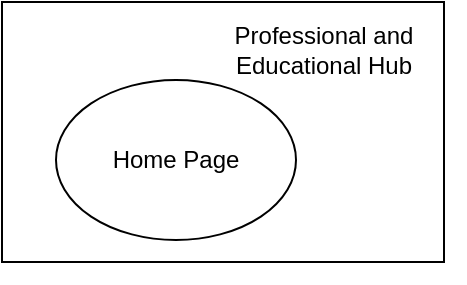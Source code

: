 <mxfile version="26.1.0">
  <diagram name="Page-1" id="dIcrA_qB1EK9TaSI5K_2">
    <mxGraphModel dx="889" dy="662" grid="0" gridSize="10" guides="1" tooltips="1" connect="1" arrows="1" fold="1" page="0" pageScale="1" pageWidth="850" pageHeight="1100" math="0" shadow="0">
      <root>
        <mxCell id="0" />
        <mxCell id="1" parent="0" />
        <mxCell id="UraL1NpnlC7Kskf86XwC-1" value="" style="rounded=0;whiteSpace=wrap;html=1;" vertex="1" parent="1">
          <mxGeometry x="-260" y="170" width="221" height="130" as="geometry" />
        </mxCell>
        <mxCell id="UraL1NpnlC7Kskf86XwC-2" value="Home Page" style="ellipse;whiteSpace=wrap;html=1;" vertex="1" parent="1">
          <mxGeometry x="-233" y="209" width="120" height="80" as="geometry" />
        </mxCell>
        <mxCell id="UraL1NpnlC7Kskf86XwC-3" style="edgeStyle=none;curved=1;rounded=0;orthogonalLoop=1;jettySize=auto;html=1;exitX=1;exitY=1;exitDx=0;exitDy=0;fontSize=12;startSize=8;endSize=8;" edge="1" parent="1" source="UraL1NpnlC7Kskf86XwC-1" target="UraL1NpnlC7Kskf86XwC-1">
          <mxGeometry relative="1" as="geometry" />
        </mxCell>
        <mxCell id="UraL1NpnlC7Kskf86XwC-4" value="Professional and Educational Hub" style="text;html=1;align=center;verticalAlign=middle;whiteSpace=wrap;rounded=0;" vertex="1" parent="1">
          <mxGeometry x="-149" y="179" width="100" height="30" as="geometry" />
        </mxCell>
      </root>
    </mxGraphModel>
  </diagram>
</mxfile>
